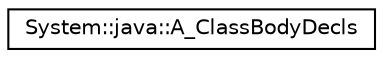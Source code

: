 digraph G
{
  edge [fontname="Helvetica",fontsize="10",labelfontname="Helvetica",labelfontsize="10"];
  node [fontname="Helvetica",fontsize="10",shape=record];
  rankdir="LR";
  Node1 [label="System::java::A_ClassBodyDecls",height=0.2,width=0.4,color="black", fillcolor="white", style="filled",URL="$class_system_1_1java_1_1_a___class_body_decls.html"];
}
